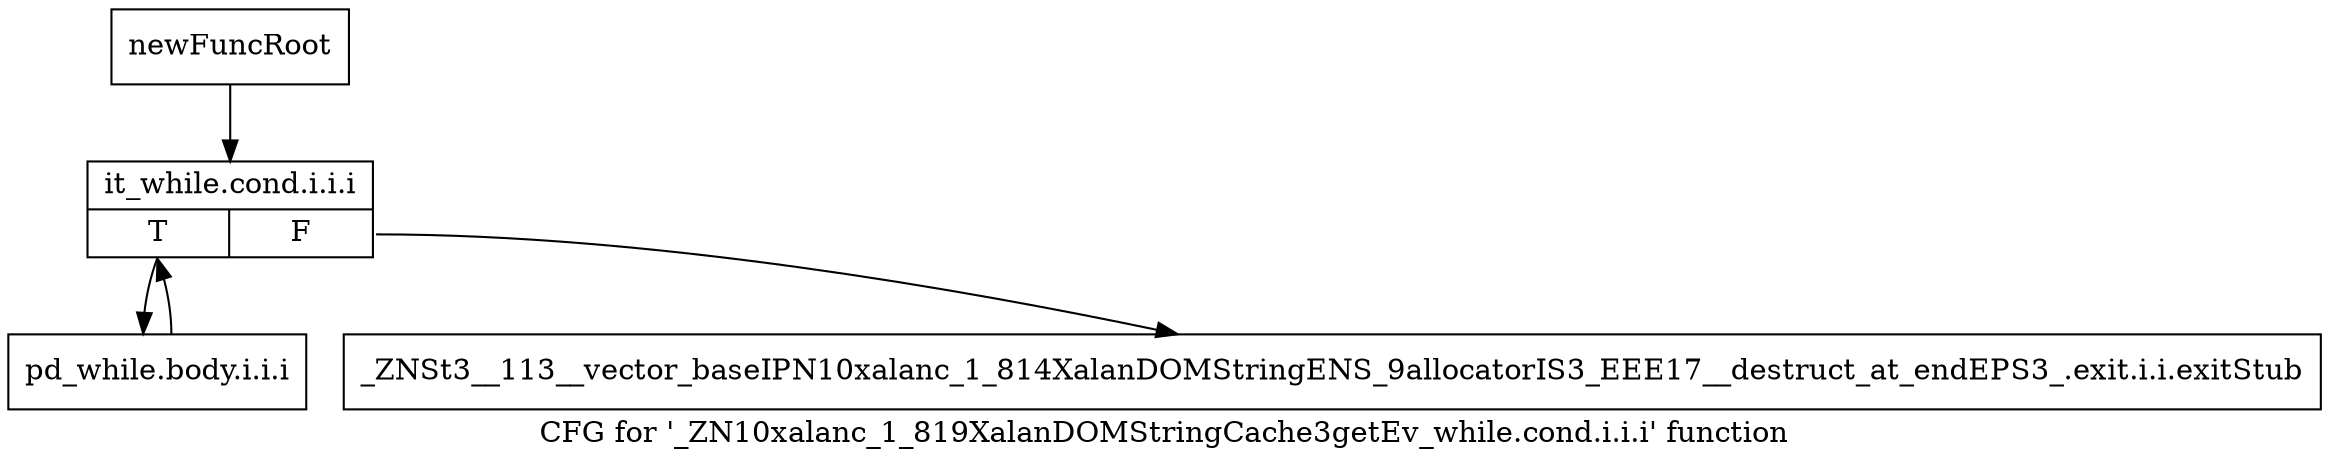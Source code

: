 digraph "CFG for '_ZN10xalanc_1_819XalanDOMStringCache3getEv_while.cond.i.i.i' function" {
	label="CFG for '_ZN10xalanc_1_819XalanDOMStringCache3getEv_while.cond.i.i.i' function";

	Node0x9d68670 [shape=record,label="{newFuncRoot}"];
	Node0x9d68670 -> Node0x9d68710;
	Node0x9d686c0 [shape=record,label="{_ZNSt3__113__vector_baseIPN10xalanc_1_814XalanDOMStringENS_9allocatorIS3_EEE17__destruct_at_endEPS3_.exit.i.i.exitStub}"];
	Node0x9d68710 [shape=record,label="{it_while.cond.i.i.i|{<s0>T|<s1>F}}"];
	Node0x9d68710:s0 -> Node0x9d68760;
	Node0x9d68710:s1 -> Node0x9d686c0;
	Node0x9d68760 [shape=record,label="{pd_while.body.i.i.i}"];
	Node0x9d68760 -> Node0x9d68710;
}
